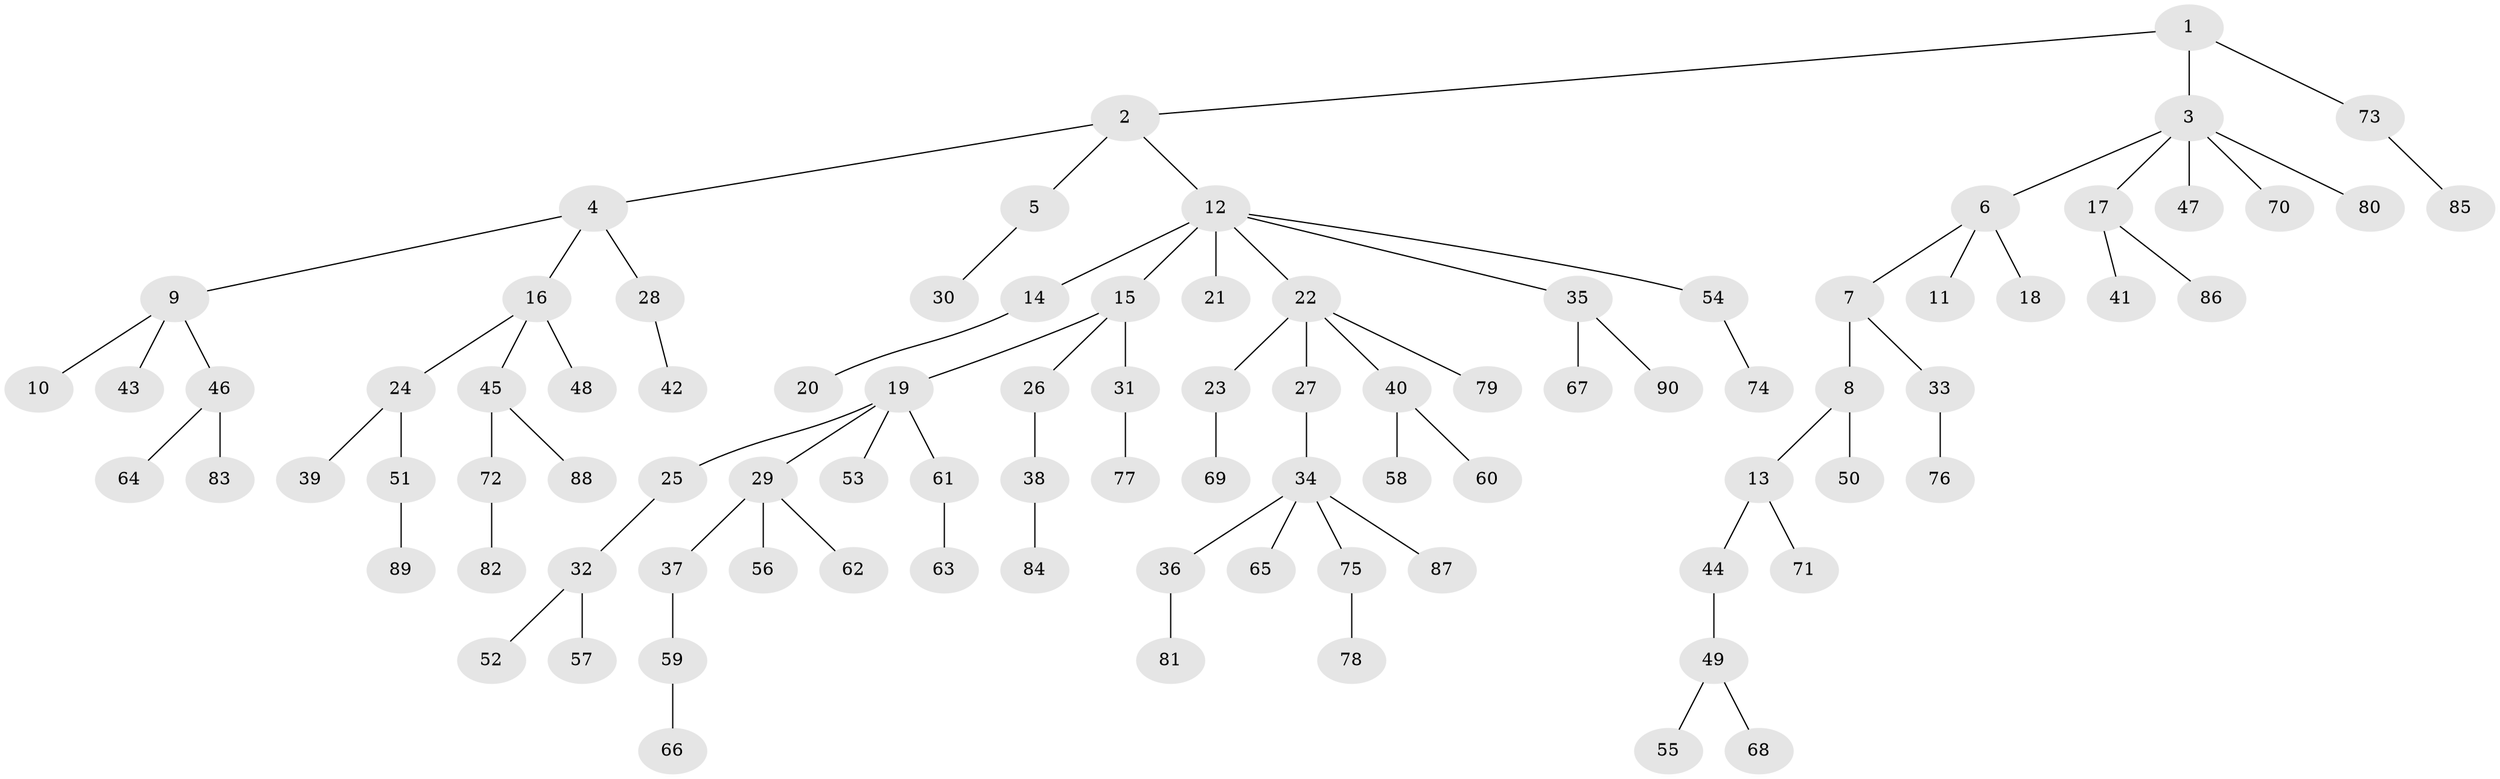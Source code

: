 // coarse degree distribution, {3: 0.25, 2: 0.2857142857142857, 1: 0.42857142857142855, 5: 0.03571428571428571}
// Generated by graph-tools (version 1.1) at 2025/51/03/04/25 22:51:53]
// undirected, 90 vertices, 89 edges
graph export_dot {
  node [color=gray90,style=filled];
  1;
  2;
  3;
  4;
  5;
  6;
  7;
  8;
  9;
  10;
  11;
  12;
  13;
  14;
  15;
  16;
  17;
  18;
  19;
  20;
  21;
  22;
  23;
  24;
  25;
  26;
  27;
  28;
  29;
  30;
  31;
  32;
  33;
  34;
  35;
  36;
  37;
  38;
  39;
  40;
  41;
  42;
  43;
  44;
  45;
  46;
  47;
  48;
  49;
  50;
  51;
  52;
  53;
  54;
  55;
  56;
  57;
  58;
  59;
  60;
  61;
  62;
  63;
  64;
  65;
  66;
  67;
  68;
  69;
  70;
  71;
  72;
  73;
  74;
  75;
  76;
  77;
  78;
  79;
  80;
  81;
  82;
  83;
  84;
  85;
  86;
  87;
  88;
  89;
  90;
  1 -- 2;
  1 -- 3;
  1 -- 73;
  2 -- 4;
  2 -- 5;
  2 -- 12;
  3 -- 6;
  3 -- 17;
  3 -- 47;
  3 -- 70;
  3 -- 80;
  4 -- 9;
  4 -- 16;
  4 -- 28;
  5 -- 30;
  6 -- 7;
  6 -- 11;
  6 -- 18;
  7 -- 8;
  7 -- 33;
  8 -- 13;
  8 -- 50;
  9 -- 10;
  9 -- 43;
  9 -- 46;
  12 -- 14;
  12 -- 15;
  12 -- 21;
  12 -- 22;
  12 -- 35;
  12 -- 54;
  13 -- 44;
  13 -- 71;
  14 -- 20;
  15 -- 19;
  15 -- 26;
  15 -- 31;
  16 -- 24;
  16 -- 45;
  16 -- 48;
  17 -- 41;
  17 -- 86;
  19 -- 25;
  19 -- 29;
  19 -- 53;
  19 -- 61;
  22 -- 23;
  22 -- 27;
  22 -- 40;
  22 -- 79;
  23 -- 69;
  24 -- 39;
  24 -- 51;
  25 -- 32;
  26 -- 38;
  27 -- 34;
  28 -- 42;
  29 -- 37;
  29 -- 56;
  29 -- 62;
  31 -- 77;
  32 -- 52;
  32 -- 57;
  33 -- 76;
  34 -- 36;
  34 -- 65;
  34 -- 75;
  34 -- 87;
  35 -- 67;
  35 -- 90;
  36 -- 81;
  37 -- 59;
  38 -- 84;
  40 -- 58;
  40 -- 60;
  44 -- 49;
  45 -- 72;
  45 -- 88;
  46 -- 64;
  46 -- 83;
  49 -- 55;
  49 -- 68;
  51 -- 89;
  54 -- 74;
  59 -- 66;
  61 -- 63;
  72 -- 82;
  73 -- 85;
  75 -- 78;
}
